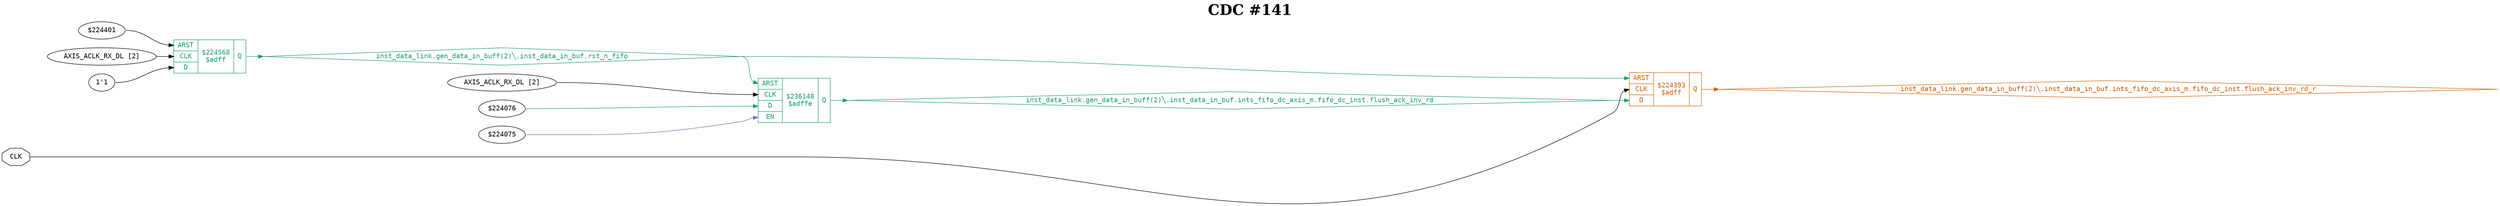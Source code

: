 digraph "spacefibre_light_top" {
label=<<b>CDC #141</b>>;
labelloc="t"
fontsize="30"
node ["fontname"="Courier"]
edge ["fontname"="Courier"]
rankdir="LR";
remincross=true;
n1 [ shape=octagon, label="CLK", color="black", fontcolor="black", href="/src/ip_spacefibre_light_top/spacefibre_light_top.vhd#45" ];
n2 [ shape=diamond, label="inst_data_link.gen_data_in_buff(2)&#9586;.inst_data_in_buf.ints_fifo_dc_axis_m.fifo_dc_inst.flush_ack_inv_rd", colorscheme="dark28", color="1", fontcolor="1", href="/src/ip/fifo_dc/fifo_dc.vhd#117" ];
n3 [ shape=diamond, label="inst_data_link.gen_data_in_buff(2)&#9586;.inst_data_in_buf.ints_fifo_dc_axis_m.fifo_dc_inst.flush_ack_inv_rd_r", colorscheme="dark28", color="2", fontcolor="2", href="/src/ip/fifo_dc/fifo_dc.vhd#118" ];
n4 [ shape=diamond, label="inst_data_link.gen_data_in_buff(2)&#9586;.inst_data_in_buf.rst_n_fifo", colorscheme="dark28", color="1", fontcolor="1", href="/src/module_data_link/data_in_buf.vhd#142" ];
{ rank="source"; n1;}
{ rank="sink";}
v0 [ label="AXIS_ACLK_RX_DL [2]" ];
v1 [ label="$224076" ];
v2 [ label="$224075" ];
c9 [ shape=record, label="{{<p5> ARST|<p1> CLK|<p6> D|<p7> EN}|$236148\n$adffe|{<p8> Q}}", colorscheme="dark28", color="1", fontcolor="1" , href="/src/ip/fifo_dc/fifo_dc.vhd#321"  ];
v3 [ label="$224401" ];
v4 [ label="AXIS_ACLK_RX_DL [2]" ];
v5 [ label="1'1" ];
c10 [ shape=record, label="{{<p5> ARST|<p1> CLK|<p6> D}|$224568\n$adff|{<p8> Q}}", colorscheme="dark28", color="1", fontcolor="1" , href="/src/module_data_link/data_in_buf.vhd#194"  ];
c11 [ shape=record, label="{{<p5> ARST|<p1> CLK|<p6> D}|$224393\n$adff|{<p8> Q}}", colorscheme="dark28", color="2", fontcolor="2" , href="/src/ip/fifo_dc/fifo_dc.vhd#440"  ];
n1:e -> c11:p1:w [color="black", fontcolor="black", label=""];
c9:p8:e -> n2:w [colorscheme="dark28", color="1", fontcolor="1", label=""];
n2:e -> c11:p6:w [colorscheme="dark28", color="1", fontcolor="1", label=""];
c11:p8:e -> n3:w [colorscheme="dark28", color="2", fontcolor="2", label=""];
c10:p8:e -> n4:w [colorscheme="dark28", color="1", fontcolor="1", label=""];
n4:e -> c11:p5:w [colorscheme="dark28", color="1", fontcolor="1", label=""];
n4:e -> c9:p5:w [colorscheme="dark28", color="1", fontcolor="1", label=""];
v0:e -> c9:p1:w [color="black", fontcolor="black", label=""];
v1:e -> c9:p6:w [colorscheme="dark28", color="1", fontcolor="1", label=""];
v2:e -> c9:p7:w [colorscheme="dark28", color="3", fontcolor="3", label=""];
v3:e -> c10:p5:w [color="black", fontcolor="black", label=""];
v4:e -> c10:p1:w [color="black", fontcolor="black", label=""];
v5:e -> c10:p6:w [color="black", fontcolor="black", label=""];
}
